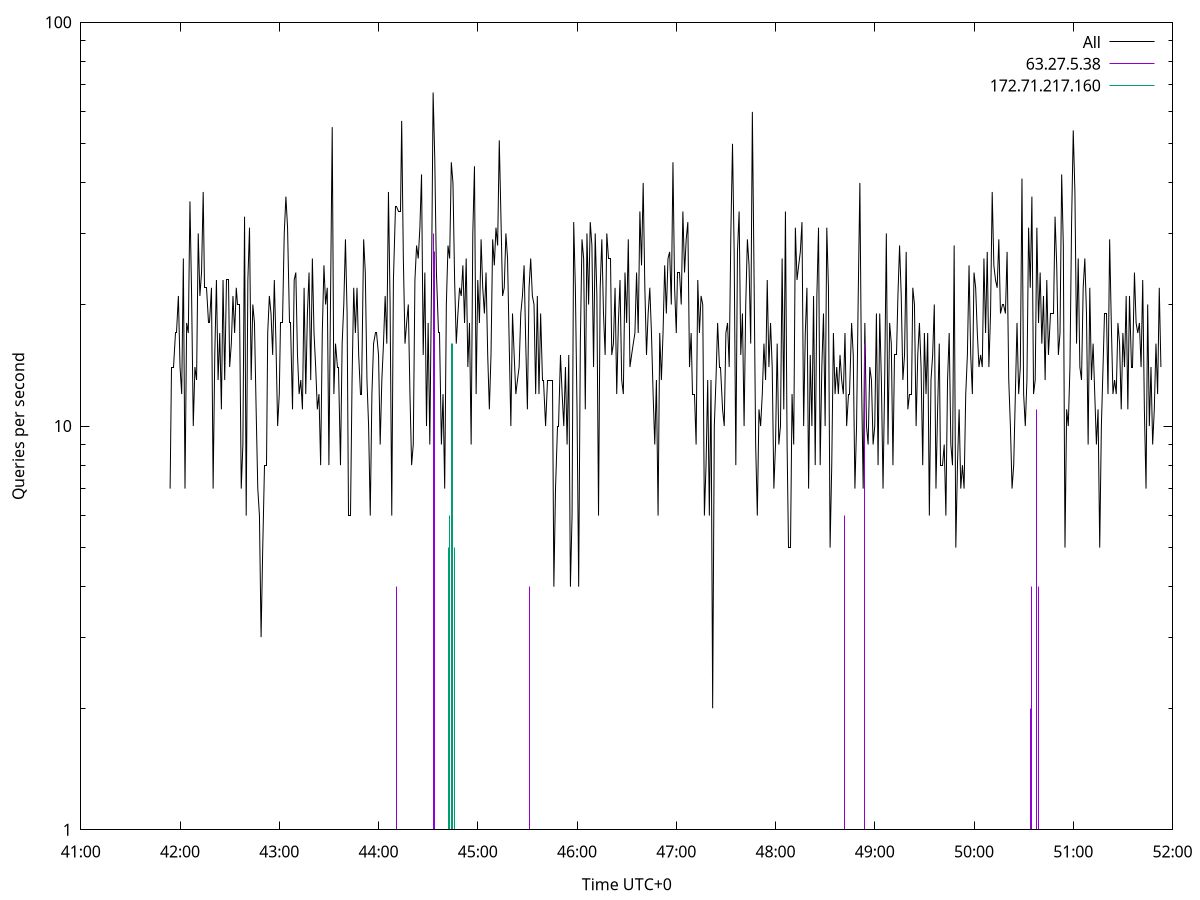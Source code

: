 set terminal pngcairo size 1024,768
set output 'Sun Jan  7 07:41:54 2024.png'
set ylabel 'Queries per second'
set xlabel 'Time UTC+0'
set xdata time
set timefmt "%s"
set log y
plot \
'-' using 1:2 linecolor 0 linetype 2 with lines title 'All', \
'-' using 1:2 linecolor 1 linetype 3 with impulses title "63.27.5.38", \
'-' using 1:2 linecolor 2 linetype 3 with impulses title "172.71.217.160"
1704588114 7
1704588115 14
1704588116 14
1704588117 17
1704588118 17
1704588119 21
1704588120 14
1704588121 12
1704588122 26
1704588123 7
1704588124 18
1704588125 17
1704588126 36
1704588127 21
1704588128 10
1704588129 14
1704588130 13
1704588131 30
1704588132 21
1704588133 24
1704588134 38
1704588135 22
1704588136 22
1704588137 18
1704588138 18
1704588139 22
1704588140 7
1704588141 15
1704588142 23
1704588143 13
1704588144 17
1704588145 11
1704588146 23
1704588147 13
1704588148 23
1704588149 23
1704588150 14
1704588151 16
1704588152 21
1704588153 17
1704588154 22
1704588155 20
1704588156 20
1704588157 7
1704588158 9
1704588159 33
1704588160 6
1704588161 23
1704588162 31
1704588163 13
1704588164 20
1704588165 18
1704588166 11
1704588167 7
1704588168 6
1704588169 3
1704588170 5
1704588171 8
1704588172 8
1704588173 17
1704588174 21
1704588175 19
1704588176 15
1704588177 23
1704588178 16
1704588179 10
1704588180 12
1704588181 18
1704588182 18
1704588183 30
1704588184 37
1704588185 31
1704588186 18
1704588187 18
1704588188 11
1704588189 23
1704588190 24
1704588191 15
1704588192 12
1704588193 13
1704588194 11
1704588195 22
1704588196 12
1704588197 19
1704588198 24
1704588199 13
1704588200 26
1704588201 17
1704588202 14
1704588203 11
1704588204 12
1704588205 8
1704588206 17
1704588207 25
1704588208 20
1704588209 22
1704588210 8
1704588211 21
1704588212 55
1704588213 12
1704588214 16
1704588215 14
1704588216 14
1704588217 8
1704588218 16
1704588219 20
1704588220 29
1704588221 19
1704588222 6
1704588223 6
1704588224 13
1704588225 22
1704588226 17
1704588227 22
1704588228 15
1704588229 12
1704588230 12
1704588231 29
1704588232 24
1704588233 13
1704588234 10
1704588235 6
1704588236 12
1704588237 16
1704588238 17
1704588239 17
1704588240 15
1704588241 9
1704588242 13
1704588243 16
1704588244 21
1704588245 16
1704588246 38
1704588247 20
1704588248 6
1704588249 23
1704588250 35
1704588251 35
1704588252 34
1704588253 34
1704588254 57
1704588255 26
1704588256 16
1704588257 18
1704588258 20
1704588259 12
1704588260 8
1704588261 9
1704588262 23
1704588263 28
1704588264 26
1704588265 31
1704588266 42
1704588267 15
1704588268 24
1704588269 10
1704588270 18
1704588271 9
1704588272 22
1704588273 67
1704588274 46
1704588275 24
1704588276 17
1704588277 17
1704588278 9
1704588279 12
1704588280 7
1704588281 20
1704588282 28
1704588283 26
1704588284 45
1704588285 40
1704588286 23
1704588287 16
1704588288 19
1704588289 22
1704588290 21
1704588291 25
1704588292 18
1704588293 26
1704588294 14
1704588295 18
1704588296 9
1704588297 30
1704588298 44
1704588299 12
1704588300 23
1704588301 18
1704588302 29
1704588303 22
1704588304 19
1704588305 24
1704588306 15
1704588307 11
1704588308 15
1704588309 29
1704588310 25
1704588311 31
1704588312 28
1704588313 51
1704588314 33
1704588315 21
1704588316 22
1704588317 30
1704588318 26
1704588319 16
1704588320 10
1704588321 19
1704588322 15
1704588323 12
1704588324 13
1704588325 14
1704588326 19
1704588327 21
1704588328 25
1704588329 16
1704588330 11
1704588331 22
1704588332 26
1704588333 21
1704588334 20
1704588335 12
1704588336 21
1704588337 12
1704588338 19
1704588339 13
1704588340 13
1704588341 10
1704588342 13
1704588343 13
1704588344 13
1704588345 13
1704588346 4
1704588347 7
1704588348 10
1704588349 10
1704588350 15
1704588351 12
1704588352 10
1704588353 14
1704588354 9
1704588355 15
1704588356 4
1704588357 6
1704588358 32
1704588359 22
1704588360 11
1704588361 4
1704588362 16
1704588363 29
1704588364 26
1704588365 11
1704588366 30
1704588367 20
1704588368 32
1704588369 28
1704588370 14
1704588371 30
1704588372 21
1704588373 6
1704588374 22
1704588375 29
1704588376 19
1704588377 15
1704588378 30
1704588379 26
1704588380 26
1704588381 15
1704588382 16
1704588383 22
1704588384 12
1704588385 18
1704588386 23
1704588387 13
1704588388 12
1704588389 24
1704588390 18
1704588391 29
1704588392 14
1704588393 15
1704588394 16
1704588395 17
1704588396 24
1704588397 17
1704588398 34
1704588399 25
1704588400 40
1704588401 22
1704588402 15
1704588403 19
1704588404 22
1704588405 17
1704588406 12
1704588407 9
1704588408 13
1704588409 6
1704588410 17
1704588411 13
1704588412 17
1704588413 25
1704588414 19
1704588415 26
1704588416 27
1704588417 20
1704588418 45
1704588419 22
1704588420 17
1704588421 24
1704588422 24
1704588423 20
1704588424 34
1704588425 24
1704588426 29
1704588427 32
1704588428 14
1704588429 17
1704588430 12
1704588431 12
1704588432 9
1704588433 23
1704588434 17
1704588435 21
1704588436 20
1704588437 6
1704588438 8
1704588439 13
1704588440 6
1704588441 13
1704588442 2
1704588443 10
1704588444 13
1704588445 18
1704588446 14
1704588447 14
1704588448 11
1704588449 10
1704588450 17
1704588451 18
1704588452 14
1704588453 30
1704588454 50
1704588455 27
1704588456 8
1704588457 27
1704588458 34
1704588459 15
1704588460 19
1704588461 10
1704588462 20
1704588463 29
1704588464 25
1704588465 16
1704588466 60
1704588467 24
1704588468 9
1704588469 6
1704588470 11
1704588471 10
1704588472 12
1704588473 16
1704588474 13
1704588475 23
1704588476 14
1704588477 18
1704588478 14
1704588479 7
1704588480 9
1704588481 16
1704588482 9
1704588483 10
1704588484 26
1704588485 11
1704588486 34
1704588487 9
1704588488 5
1704588489 5
1704588490 12
1704588491 9
1704588492 31
1704588493 23
1704588494 25
1704588495 27
1704588496 32
1704588497 10
1704588498 17
1704588499 22
1704588500 7
1704588501 15
1704588502 10
1704588503 21
1704588504 8
1704588505 21
1704588506 31
1704588507 8
1704588508 14
1704588509 19
1704588510 10
1704588511 31
1704588512 22
1704588513 5
1704588514 8
1704588515 17
1704588516 12
1704588517 14
1704588518 12
1704588519 15
1704588520 13
1704588521 12
1704588522 17
1704588523 10
1704588524 12
1704588525 12
1704588526 18
1704588527 15
1704588528 7
1704588529 10
1704588530 21
1704588531 40
1704588532 13
1704588533 7
1704588534 18
1704588535 10
1704588536 9
1704588537 14
1704588538 13
1704588539 9
1704588540 10
1704588541 19
1704588542 8
1704588543 19
1704588544 13
1704588545 7
1704588546 13
1704588547 30
1704588548 9
1704588549 18
1704588550 16
1704588551 8
1704588552 15
1704588553 15
1704588554 21
1704588555 28
1704588556 21
1704588557 13
1704588558 15
1704588559 27
1704588560 11
1704588561 12
1704588562 12
1704588563 22
1704588564 20
1704588565 10
1704588566 15
1704588567 18
1704588568 14
1704588569 8
1704588570 17
1704588571 12
1704588572 17
1704588573 6
1704588574 13
1704588575 15
1704588576 20
1704588577 7
1704588578 11
1704588579 16
1704588580 8
1704588581 8
1704588582 9
1704588583 6
1704588584 13
1704588585 17
1704588586 9
1704588587 8
1704588588 28
1704588589 5
1704588590 8
1704588591 11
1704588592 7
1704588593 8
1704588594 7
1704588595 12
1704588596 15
1704588597 25
1704588598 15
1704588599 12
1704588600 24
1704588601 22
1704588602 17
1704588603 14
1704588604 15
1704588605 14
1704588606 26
1704588607 17
1704588608 27
1704588609 14
1704588610 19
1704588611 38
1704588612 25
1704588613 23
1704588614 22
1704588615 29
1704588616 19
1704588617 20
1704588618 20
1704588619 19
1704588620 27
1704588621 13
1704588622 10
1704588623 7
1704588624 8
1704588625 12
1704588626 18
1704588627 12
1704588628 14
1704588629 41
1704588630 12
1704588631 10
1704588632 13
1704588633 31
1704588634 22
1704588635 37
1704588636 12
1704588637 13
1704588638 31
1704588639 18
1704588640 24
1704588641 16
1704588642 21
1704588643 13
1704588644 23
1704588645 15
1704588646 19
1704588647 19
1704588648 19
1704588649 33
1704588650 25
1704588651 15
1704588652 17
1704588653 42
1704588654 28
1704588655 5
1704588656 11
1704588657 10
1704588658 14
1704588659 32
1704588660 54
1704588661 38
1704588662 16
1704588663 26
1704588664 14
1704588665 13
1704588666 22
1704588667 26
1704588668 19
1704588669 9
1704588670 22
1704588671 13
1704588672 16
1704588673 12
1704588674 9
1704588675 11
1704588676 5
1704588677 10
1704588678 14
1704588679 19
1704588680 19
1704588681 12
1704588682 29
1704588683 18
1704588684 12
1704588685 13
1704588686 12
1704588687 18
1704588688 16
1704588689 11
1704588690 17
1704588691 14
1704588692 21
1704588693 11
1704588694 21
1704588695 14
1704588696 14
1704588697 24
1704588698 18
1704588699 17
1704588700 18
1704588701 14
1704588702 23
1704588703 11
1704588704 7
1704588705 20
1704588706 10
1704588707 14
1704588708 9
1704588709 11
1704588710 16
1704588711 12
1704588712 22
1704588713 14

e
1704588251 4
1704588273 30
1704588274 27
1704588331 4
1704588522 6
1704588534 16
1704588634 2
1704588635 4
1704588638 11
1704588639 4

e
1704588282 5
1704588283 6
1704588284 16
1704588285 16
1704588286 5
1704588287 1

e
